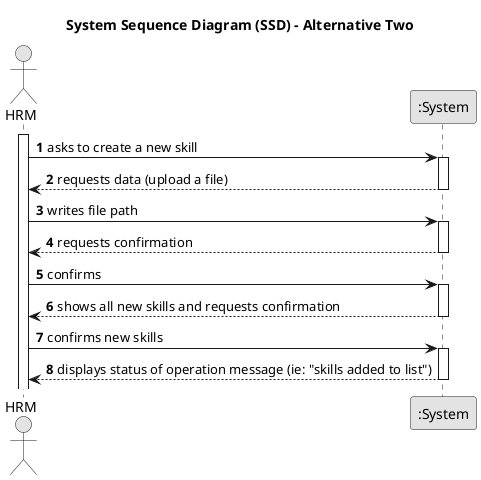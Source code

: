 @startuml
skinparam monochrome true
skinparam packageStyle rectangle
skinparam shadowing false

title System Sequence Diagram (SSD) - Alternative Two

autonumber

actor "HRM" as Employee
participant ":System" as System

activate Employee

    Employee -> System : asks to create a new skill
    activate System

        System --> Employee : requests data (upload a file)
    deactivate System

    Employee -> System : writes file path
    activate System

    Employee <-- System : requests confirmation
    deactivate System

    Employee -> System : confirms
    activate System

    System --> Employee : shows all new skills and requests confirmation
    deactivate System

    Employee -> System : confirms new skills
    activate System

    System --> Employee : displays status of operation message (ie: "skills added to list")
    deactivate System

@enduml